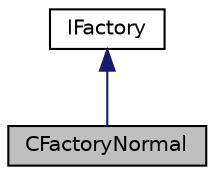 digraph "CFactoryNormal"
{
  edge [fontname="Helvetica",fontsize="10",labelfontname="Helvetica",labelfontsize="10"];
  node [fontname="Helvetica",fontsize="10",shape=record];
  Node1 [label="CFactoryNormal",height=0.2,width=0.4,color="black", fillcolor="grey75", style="filled", fontcolor="black"];
  Node2 -> Node1 [dir="back",color="midnightblue",fontsize="10",style="solid"];
  Node2 [label="IFactory",height=0.2,width=0.4,color="black", fillcolor="white", style="filled",URL="$classIFactory.html",tooltip="Интерфейс фабрики "];
}
